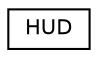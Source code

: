 digraph "Graphe hiérarchique des classes"
{
 // LATEX_PDF_SIZE
  edge [fontname="Helvetica",fontsize="10",labelfontname="Helvetica",labelfontsize="10"];
  node [fontname="Helvetica",fontsize="10",shape=record];
  rankdir="LR";
  Node0 [label="HUD",height=0.2,width=0.4,color="black", fillcolor="white", style="filled",URL="$classHUD.html",tooltip=" "];
}
